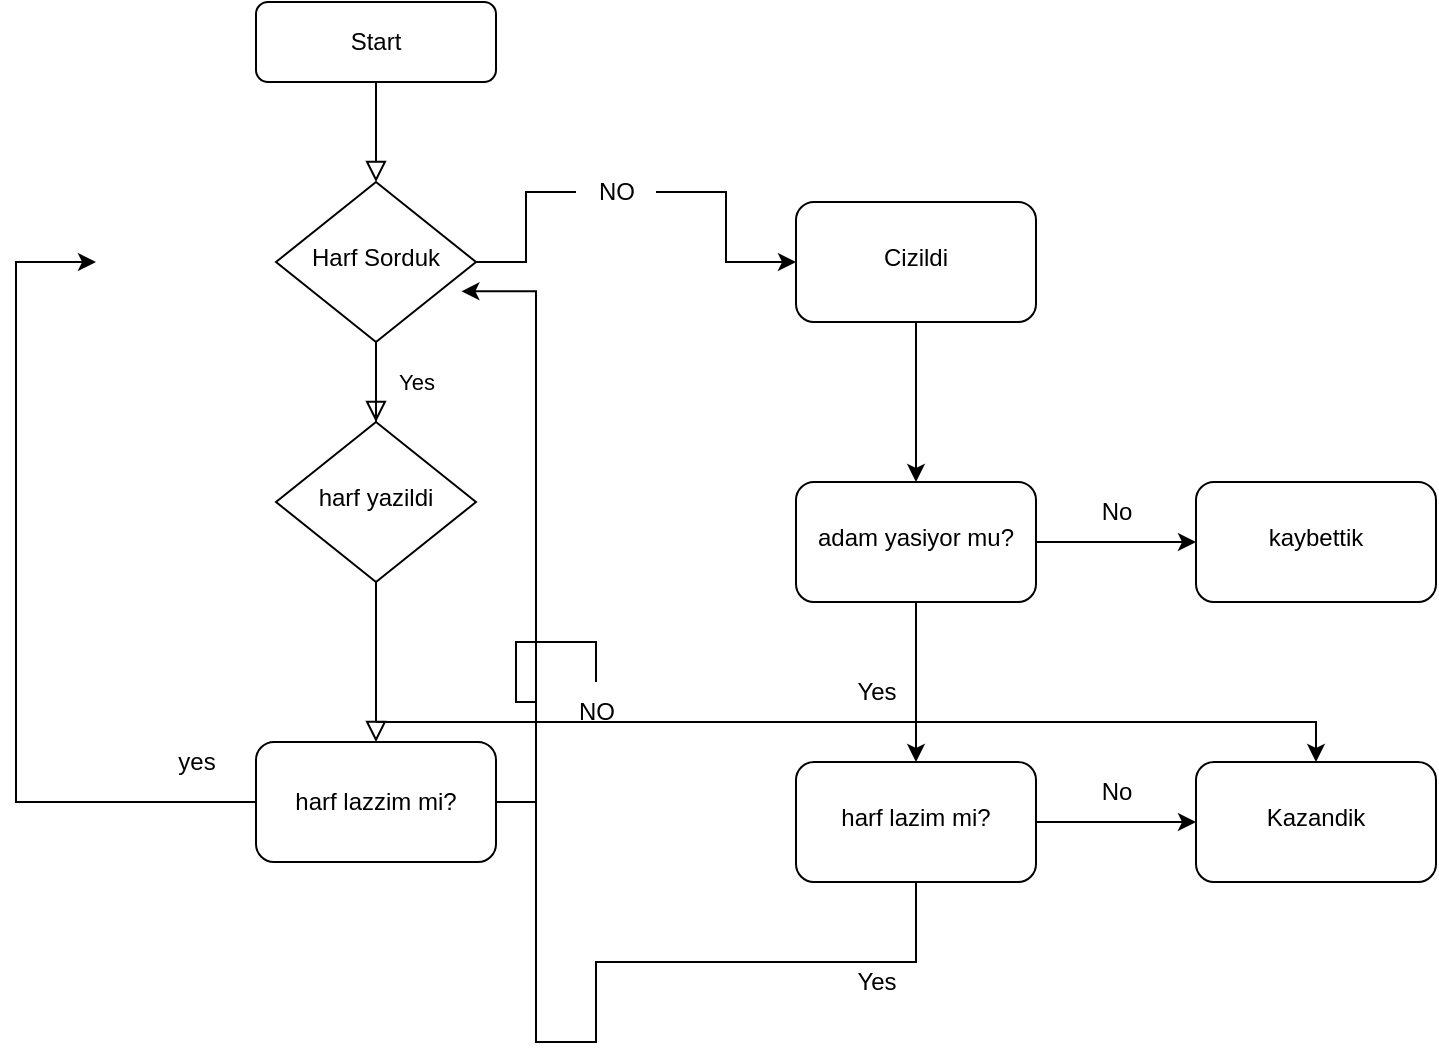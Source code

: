 <mxfile version="20.2.2" type="github">
  <diagram id="C5RBs43oDa-KdzZeNtuy" name="Page-1">
    <mxGraphModel dx="2234" dy="1223" grid="1" gridSize="10" guides="1" tooltips="1" connect="1" arrows="1" fold="1" page="1" pageScale="1" pageWidth="827" pageHeight="1169" math="0" shadow="0">
      <root>
        <mxCell id="WIyWlLk6GJQsqaUBKTNV-0" />
        <mxCell id="WIyWlLk6GJQsqaUBKTNV-1" parent="WIyWlLk6GJQsqaUBKTNV-0" />
        <mxCell id="WIyWlLk6GJQsqaUBKTNV-2" value="" style="rounded=0;html=1;jettySize=auto;orthogonalLoop=1;fontSize=11;endArrow=block;endFill=0;endSize=8;strokeWidth=1;shadow=0;labelBackgroundColor=none;edgeStyle=orthogonalEdgeStyle;" parent="WIyWlLk6GJQsqaUBKTNV-1" source="WIyWlLk6GJQsqaUBKTNV-3" target="WIyWlLk6GJQsqaUBKTNV-6" edge="1">
          <mxGeometry relative="1" as="geometry" />
        </mxCell>
        <mxCell id="WIyWlLk6GJQsqaUBKTNV-3" value="Start" style="rounded=1;whiteSpace=wrap;html=1;fontSize=12;glass=0;strokeWidth=1;shadow=0;" parent="WIyWlLk6GJQsqaUBKTNV-1" vertex="1">
          <mxGeometry x="160" y="80" width="120" height="40" as="geometry" />
        </mxCell>
        <mxCell id="WIyWlLk6GJQsqaUBKTNV-4" value="Yes" style="rounded=0;html=1;jettySize=auto;orthogonalLoop=1;fontSize=11;endArrow=block;endFill=0;endSize=8;strokeWidth=1;shadow=0;labelBackgroundColor=none;edgeStyle=orthogonalEdgeStyle;" parent="WIyWlLk6GJQsqaUBKTNV-1" source="WIyWlLk6GJQsqaUBKTNV-6" target="WIyWlLk6GJQsqaUBKTNV-10" edge="1">
          <mxGeometry y="20" relative="1" as="geometry">
            <mxPoint as="offset" />
          </mxGeometry>
        </mxCell>
        <mxCell id="WIyWlLk6GJQsqaUBKTNV-5" value="No" style="edgeStyle=orthogonalEdgeStyle;rounded=0;html=1;jettySize=auto;orthogonalLoop=1;fontSize=11;endArrow=block;endFill=0;endSize=8;strokeWidth=1;shadow=0;labelBackgroundColor=none;" parent="WIyWlLk6GJQsqaUBKTNV-1" source="WIyWlLk6GJQsqaUBKTNV-6" edge="1">
          <mxGeometry y="10" relative="1" as="geometry">
            <mxPoint as="offset" />
            <mxPoint x="220" y="450" as="targetPoint" />
          </mxGeometry>
        </mxCell>
        <mxCell id="FvVhq-I3Qi5cZZgLR2xY-13" value="" style="edgeStyle=orthogonalEdgeStyle;rounded=0;orthogonalLoop=1;jettySize=auto;html=1;startArrow=none;" edge="1" parent="WIyWlLk6GJQsqaUBKTNV-1" source="FvVhq-I3Qi5cZZgLR2xY-14" target="FvVhq-I3Qi5cZZgLR2xY-12">
          <mxGeometry relative="1" as="geometry" />
        </mxCell>
        <mxCell id="WIyWlLk6GJQsqaUBKTNV-6" value="Harf Sorduk" style="rhombus;whiteSpace=wrap;html=1;shadow=0;fontFamily=Helvetica;fontSize=12;align=center;strokeWidth=1;spacing=6;spacingTop=-4;" parent="WIyWlLk6GJQsqaUBKTNV-1" vertex="1">
          <mxGeometry x="170" y="170" width="100" height="80" as="geometry" />
        </mxCell>
        <mxCell id="WIyWlLk6GJQsqaUBKTNV-10" value="harf yazildi" style="rhombus;whiteSpace=wrap;html=1;shadow=0;fontFamily=Helvetica;fontSize=12;align=center;strokeWidth=1;spacing=6;spacingTop=-4;" parent="WIyWlLk6GJQsqaUBKTNV-1" vertex="1">
          <mxGeometry x="170" y="290" width="100" height="80" as="geometry" />
        </mxCell>
        <mxCell id="FvVhq-I3Qi5cZZgLR2xY-17" value="" style="edgeStyle=orthogonalEdgeStyle;rounded=0;orthogonalLoop=1;jettySize=auto;html=1;" edge="1" parent="WIyWlLk6GJQsqaUBKTNV-1" source="FvVhq-I3Qi5cZZgLR2xY-12" target="FvVhq-I3Qi5cZZgLR2xY-16">
          <mxGeometry relative="1" as="geometry" />
        </mxCell>
        <mxCell id="FvVhq-I3Qi5cZZgLR2xY-12" value="Cizildi&lt;br&gt;" style="rounded=1;whiteSpace=wrap;html=1;shadow=0;strokeWidth=1;spacing=6;spacingTop=-4;" vertex="1" parent="WIyWlLk6GJQsqaUBKTNV-1">
          <mxGeometry x="430" y="180" width="120" height="60" as="geometry" />
        </mxCell>
        <mxCell id="FvVhq-I3Qi5cZZgLR2xY-14" value="NO" style="text;html=1;resizable=0;autosize=1;align=center;verticalAlign=middle;points=[];fillColor=none;strokeColor=none;rounded=0;" vertex="1" parent="WIyWlLk6GJQsqaUBKTNV-1">
          <mxGeometry x="320" y="160" width="40" height="30" as="geometry" />
        </mxCell>
        <mxCell id="FvVhq-I3Qi5cZZgLR2xY-15" value="" style="edgeStyle=orthogonalEdgeStyle;rounded=0;orthogonalLoop=1;jettySize=auto;html=1;endArrow=none;" edge="1" parent="WIyWlLk6GJQsqaUBKTNV-1" source="WIyWlLk6GJQsqaUBKTNV-6" target="FvVhq-I3Qi5cZZgLR2xY-14">
          <mxGeometry relative="1" as="geometry">
            <mxPoint x="270" y="210" as="sourcePoint" />
            <mxPoint x="340" y="210" as="targetPoint" />
          </mxGeometry>
        </mxCell>
        <mxCell id="FvVhq-I3Qi5cZZgLR2xY-19" value="" style="edgeStyle=orthogonalEdgeStyle;rounded=0;orthogonalLoop=1;jettySize=auto;html=1;" edge="1" parent="WIyWlLk6GJQsqaUBKTNV-1" source="FvVhq-I3Qi5cZZgLR2xY-16" target="FvVhq-I3Qi5cZZgLR2xY-18">
          <mxGeometry relative="1" as="geometry" />
        </mxCell>
        <mxCell id="FvVhq-I3Qi5cZZgLR2xY-21" value="" style="edgeStyle=orthogonalEdgeStyle;rounded=0;orthogonalLoop=1;jettySize=auto;html=1;" edge="1" parent="WIyWlLk6GJQsqaUBKTNV-1" source="FvVhq-I3Qi5cZZgLR2xY-16" target="FvVhq-I3Qi5cZZgLR2xY-20">
          <mxGeometry relative="1" as="geometry" />
        </mxCell>
        <mxCell id="FvVhq-I3Qi5cZZgLR2xY-16" value="adam yasiyor mu?&lt;br&gt;" style="rounded=1;whiteSpace=wrap;html=1;shadow=0;strokeWidth=1;spacing=6;spacingTop=-4;" vertex="1" parent="WIyWlLk6GJQsqaUBKTNV-1">
          <mxGeometry x="430" y="320" width="120" height="60" as="geometry" />
        </mxCell>
        <mxCell id="FvVhq-I3Qi5cZZgLR2xY-26" value="" style="edgeStyle=orthogonalEdgeStyle;rounded=0;orthogonalLoop=1;jettySize=auto;html=1;entryX=0.927;entryY=0.683;entryDx=0;entryDy=0;entryPerimeter=0;" edge="1" parent="WIyWlLk6GJQsqaUBKTNV-1" source="FvVhq-I3Qi5cZZgLR2xY-18" target="WIyWlLk6GJQsqaUBKTNV-6">
          <mxGeometry relative="1" as="geometry">
            <mxPoint x="310" y="250" as="targetPoint" />
            <Array as="points">
              <mxPoint x="490" y="560" />
              <mxPoint x="330" y="560" />
              <mxPoint x="330" y="600" />
              <mxPoint x="300" y="600" />
              <mxPoint x="300" y="225" />
            </Array>
          </mxGeometry>
        </mxCell>
        <mxCell id="FvVhq-I3Qi5cZZgLR2xY-28" value="" style="edgeStyle=orthogonalEdgeStyle;rounded=0;orthogonalLoop=1;jettySize=auto;html=1;" edge="1" parent="WIyWlLk6GJQsqaUBKTNV-1" source="FvVhq-I3Qi5cZZgLR2xY-18" target="FvVhq-I3Qi5cZZgLR2xY-27">
          <mxGeometry relative="1" as="geometry" />
        </mxCell>
        <mxCell id="FvVhq-I3Qi5cZZgLR2xY-18" value="harf lazim mi?" style="rounded=1;whiteSpace=wrap;html=1;shadow=0;strokeWidth=1;spacing=6;spacingTop=-4;" vertex="1" parent="WIyWlLk6GJQsqaUBKTNV-1">
          <mxGeometry x="430" y="460" width="120" height="60" as="geometry" />
        </mxCell>
        <mxCell id="FvVhq-I3Qi5cZZgLR2xY-20" value="kaybettik" style="whiteSpace=wrap;html=1;rounded=1;shadow=0;strokeWidth=1;spacing=6;spacingTop=-4;" vertex="1" parent="WIyWlLk6GJQsqaUBKTNV-1">
          <mxGeometry x="630" y="320" width="120" height="60" as="geometry" />
        </mxCell>
        <mxCell id="FvVhq-I3Qi5cZZgLR2xY-22" value="No" style="text;html=1;resizable=0;autosize=1;align=center;verticalAlign=middle;points=[];fillColor=none;strokeColor=none;rounded=0;" vertex="1" parent="WIyWlLk6GJQsqaUBKTNV-1">
          <mxGeometry x="570" y="320" width="40" height="30" as="geometry" />
        </mxCell>
        <mxCell id="FvVhq-I3Qi5cZZgLR2xY-23" value="Yes" style="text;html=1;resizable=0;autosize=1;align=center;verticalAlign=middle;points=[];fillColor=none;strokeColor=none;rounded=0;" vertex="1" parent="WIyWlLk6GJQsqaUBKTNV-1">
          <mxGeometry x="450" y="410" width="40" height="30" as="geometry" />
        </mxCell>
        <mxCell id="FvVhq-I3Qi5cZZgLR2xY-32" value="" style="edgeStyle=orthogonalEdgeStyle;rounded=0;orthogonalLoop=1;jettySize=auto;html=1;entryX=0.5;entryY=0;entryDx=0;entryDy=0;startArrow=none;" edge="1" parent="WIyWlLk6GJQsqaUBKTNV-1" source="FvVhq-I3Qi5cZZgLR2xY-37" target="FvVhq-I3Qi5cZZgLR2xY-27">
          <mxGeometry relative="1" as="geometry">
            <mxPoint x="220" y="610" as="targetPoint" />
            <Array as="points">
              <mxPoint x="220" y="440" />
              <mxPoint x="690" y="440" />
            </Array>
          </mxGeometry>
        </mxCell>
        <mxCell id="FvVhq-I3Qi5cZZgLR2xY-34" value="" style="edgeStyle=orthogonalEdgeStyle;rounded=0;orthogonalLoop=1;jettySize=auto;html=1;" edge="1" parent="WIyWlLk6GJQsqaUBKTNV-1" source="FvVhq-I3Qi5cZZgLR2xY-24">
          <mxGeometry relative="1" as="geometry">
            <mxPoint x="80" y="210" as="targetPoint" />
            <Array as="points">
              <mxPoint x="40" y="480" />
              <mxPoint x="40" y="210" />
            </Array>
          </mxGeometry>
        </mxCell>
        <mxCell id="FvVhq-I3Qi5cZZgLR2xY-24" value="harf lazzim mi?" style="rounded=1;whiteSpace=wrap;html=1;" vertex="1" parent="WIyWlLk6GJQsqaUBKTNV-1">
          <mxGeometry x="160" y="450" width="120" height="60" as="geometry" />
        </mxCell>
        <mxCell id="FvVhq-I3Qi5cZZgLR2xY-27" value="Kazandik" style="whiteSpace=wrap;html=1;rounded=1;shadow=0;strokeWidth=1;spacing=6;spacingTop=-4;" vertex="1" parent="WIyWlLk6GJQsqaUBKTNV-1">
          <mxGeometry x="630" y="460" width="120" height="60" as="geometry" />
        </mxCell>
        <mxCell id="FvVhq-I3Qi5cZZgLR2xY-29" value="Yes" style="text;html=1;resizable=0;autosize=1;align=center;verticalAlign=middle;points=[];fillColor=none;strokeColor=none;rounded=0;" vertex="1" parent="WIyWlLk6GJQsqaUBKTNV-1">
          <mxGeometry x="450" y="555" width="40" height="30" as="geometry" />
        </mxCell>
        <mxCell id="FvVhq-I3Qi5cZZgLR2xY-30" value="No" style="text;html=1;resizable=0;autosize=1;align=center;verticalAlign=middle;points=[];fillColor=none;strokeColor=none;rounded=0;" vertex="1" parent="WIyWlLk6GJQsqaUBKTNV-1">
          <mxGeometry x="570" y="460" width="40" height="30" as="geometry" />
        </mxCell>
        <mxCell id="FvVhq-I3Qi5cZZgLR2xY-35" value="yes" style="text;html=1;resizable=0;autosize=1;align=center;verticalAlign=middle;points=[];fillColor=none;strokeColor=none;rounded=0;" vertex="1" parent="WIyWlLk6GJQsqaUBKTNV-1">
          <mxGeometry x="110" y="445" width="40" height="30" as="geometry" />
        </mxCell>
        <mxCell id="FvVhq-I3Qi5cZZgLR2xY-37" value="NO&lt;br&gt;" style="text;html=1;align=center;verticalAlign=middle;resizable=0;points=[];autosize=1;strokeColor=none;fillColor=none;" vertex="1" parent="WIyWlLk6GJQsqaUBKTNV-1">
          <mxGeometry x="310" y="420" width="40" height="30" as="geometry" />
        </mxCell>
        <mxCell id="FvVhq-I3Qi5cZZgLR2xY-38" value="" style="edgeStyle=orthogonalEdgeStyle;rounded=0;orthogonalLoop=1;jettySize=auto;html=1;entryX=0.5;entryY=0;entryDx=0;entryDy=0;endArrow=none;" edge="1" parent="WIyWlLk6GJQsqaUBKTNV-1" source="FvVhq-I3Qi5cZZgLR2xY-24" target="FvVhq-I3Qi5cZZgLR2xY-37">
          <mxGeometry relative="1" as="geometry">
            <mxPoint x="220" y="450" as="sourcePoint" />
            <mxPoint x="690" y="460" as="targetPoint" />
            <Array as="points" />
          </mxGeometry>
        </mxCell>
      </root>
    </mxGraphModel>
  </diagram>
</mxfile>
